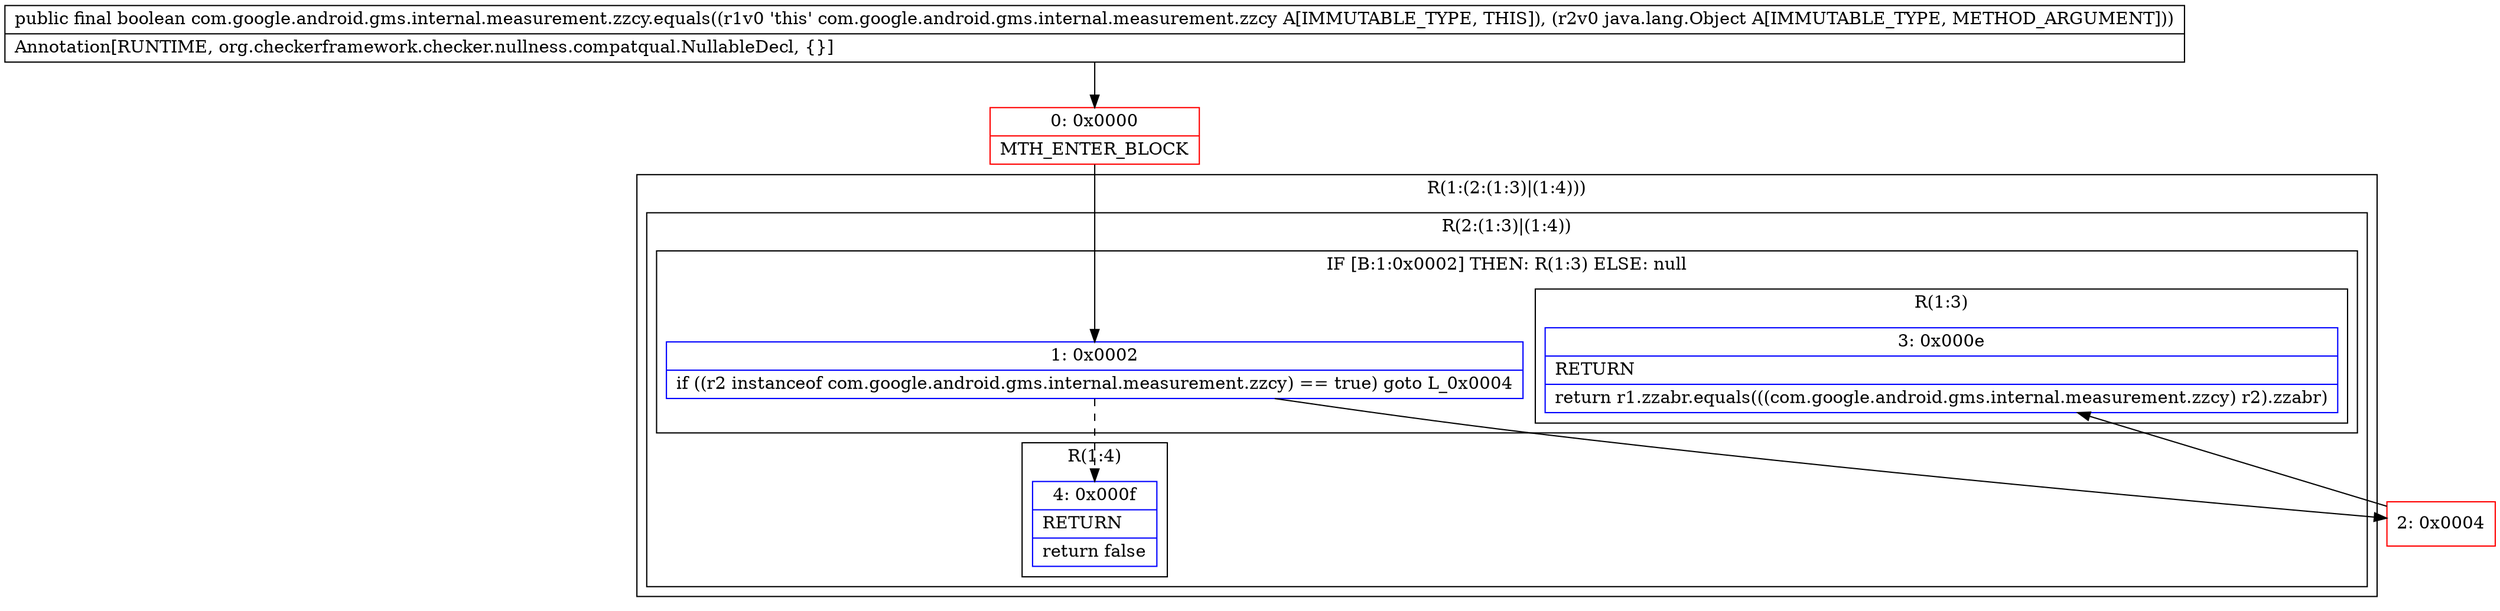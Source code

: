 digraph "CFG forcom.google.android.gms.internal.measurement.zzcy.equals(Ljava\/lang\/Object;)Z" {
subgraph cluster_Region_1474216269 {
label = "R(1:(2:(1:3)|(1:4)))";
node [shape=record,color=blue];
subgraph cluster_Region_1802069594 {
label = "R(2:(1:3)|(1:4))";
node [shape=record,color=blue];
subgraph cluster_IfRegion_1554458622 {
label = "IF [B:1:0x0002] THEN: R(1:3) ELSE: null";
node [shape=record,color=blue];
Node_1 [shape=record,label="{1\:\ 0x0002|if ((r2 instanceof com.google.android.gms.internal.measurement.zzcy) == true) goto L_0x0004\l}"];
subgraph cluster_Region_1595554650 {
label = "R(1:3)";
node [shape=record,color=blue];
Node_3 [shape=record,label="{3\:\ 0x000e|RETURN\l|return r1.zzabr.equals(((com.google.android.gms.internal.measurement.zzcy) r2).zzabr)\l}"];
}
}
subgraph cluster_Region_2129616221 {
label = "R(1:4)";
node [shape=record,color=blue];
Node_4 [shape=record,label="{4\:\ 0x000f|RETURN\l|return false\l}"];
}
}
}
Node_0 [shape=record,color=red,label="{0\:\ 0x0000|MTH_ENTER_BLOCK\l}"];
Node_2 [shape=record,color=red,label="{2\:\ 0x0004}"];
MethodNode[shape=record,label="{public final boolean com.google.android.gms.internal.measurement.zzcy.equals((r1v0 'this' com.google.android.gms.internal.measurement.zzcy A[IMMUTABLE_TYPE, THIS]), (r2v0 java.lang.Object A[IMMUTABLE_TYPE, METHOD_ARGUMENT]))  | Annotation[RUNTIME, org.checkerframework.checker.nullness.compatqual.NullableDecl, \{\}]\l}"];
MethodNode -> Node_0;
Node_1 -> Node_2;
Node_1 -> Node_4[style=dashed];
Node_0 -> Node_1;
Node_2 -> Node_3;
}

